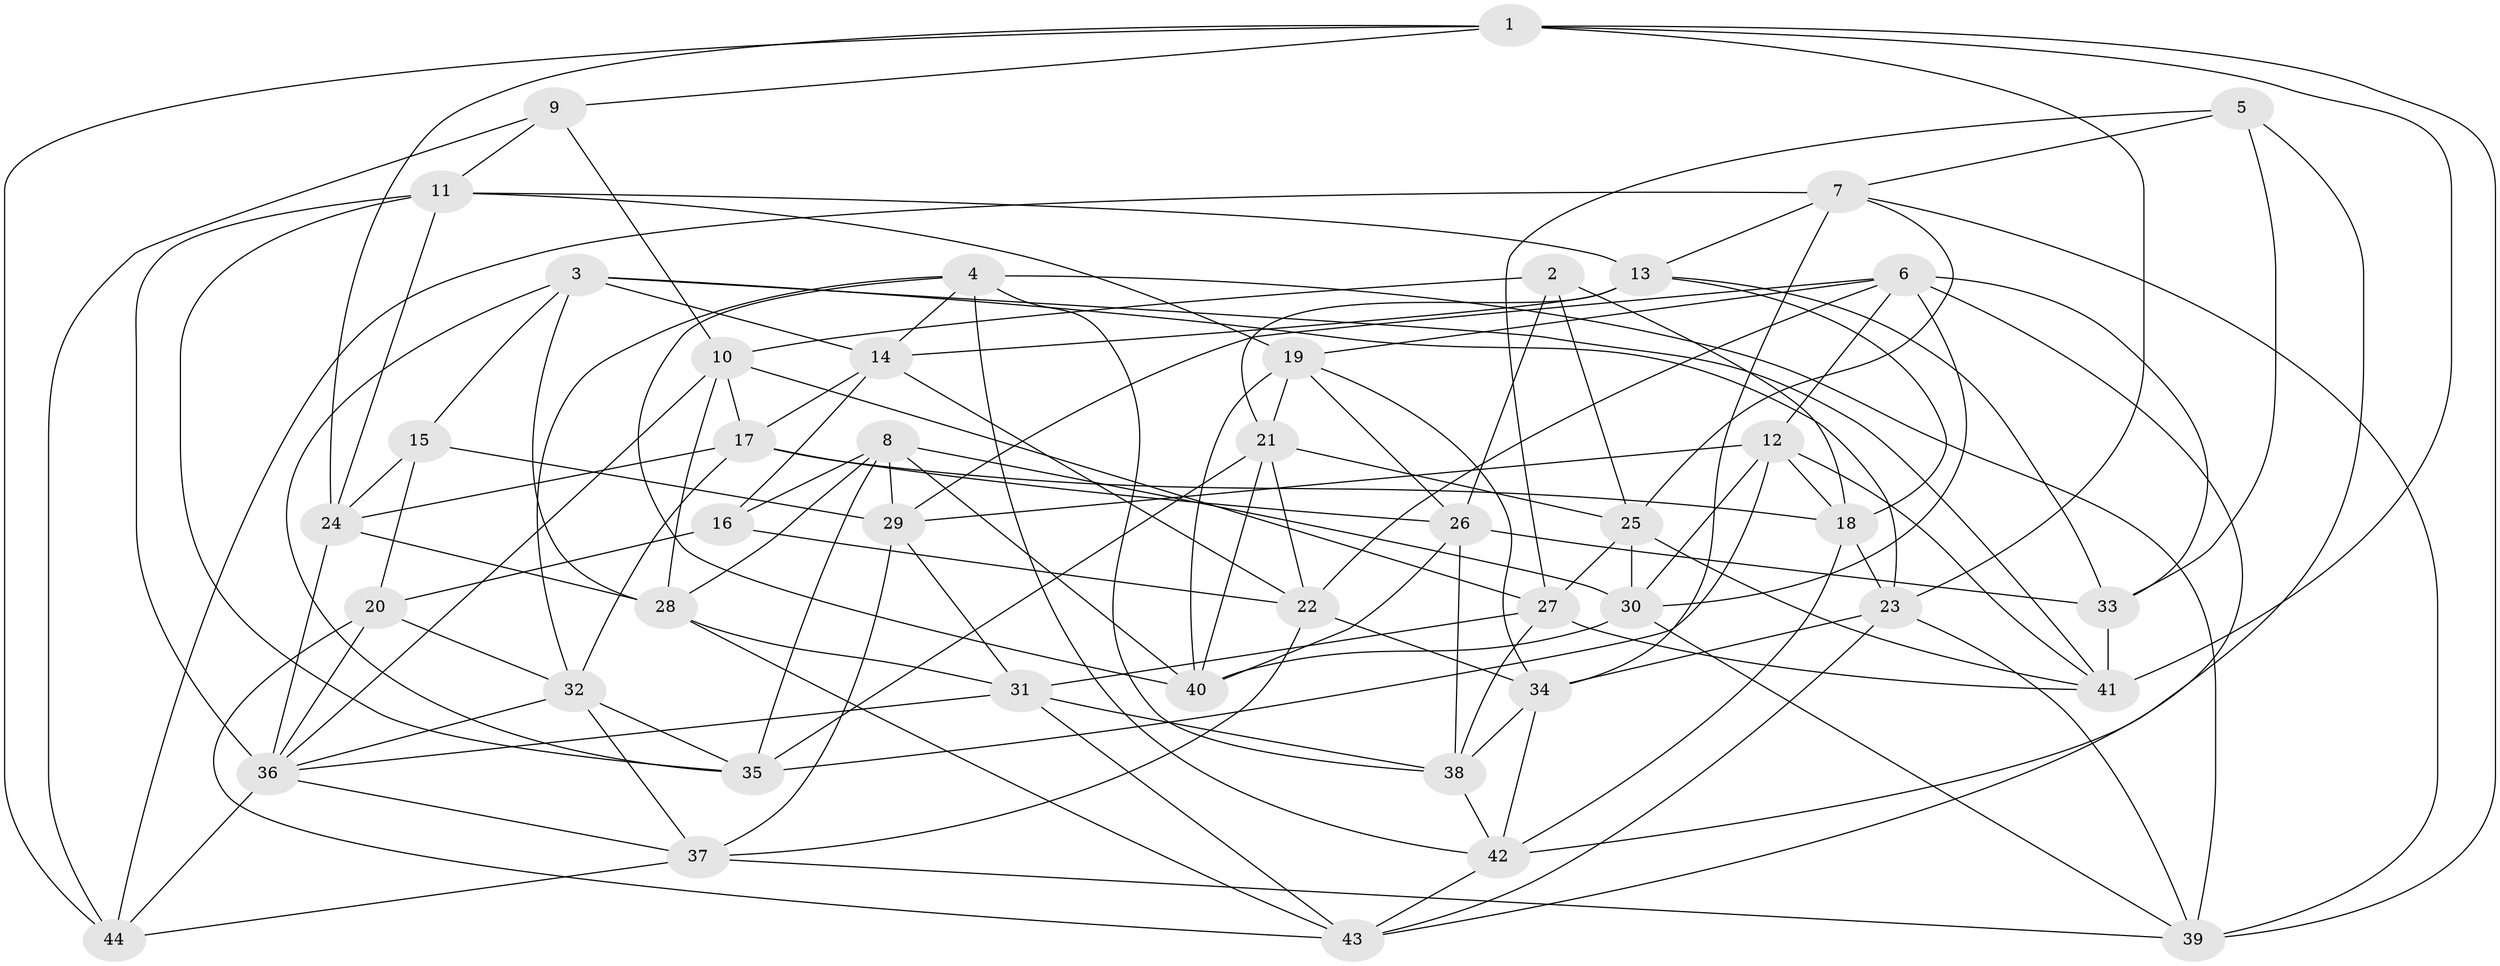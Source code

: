 // original degree distribution, {4: 1.0}
// Generated by graph-tools (version 1.1) at 2025/50/03/09/25 03:50:57]
// undirected, 44 vertices, 127 edges
graph export_dot {
graph [start="1"]
  node [color=gray90,style=filled];
  1;
  2;
  3;
  4;
  5;
  6;
  7;
  8;
  9;
  10;
  11;
  12;
  13;
  14;
  15;
  16;
  17;
  18;
  19;
  20;
  21;
  22;
  23;
  24;
  25;
  26;
  27;
  28;
  29;
  30;
  31;
  32;
  33;
  34;
  35;
  36;
  37;
  38;
  39;
  40;
  41;
  42;
  43;
  44;
  1 -- 9 [weight=1.0];
  1 -- 23 [weight=1.0];
  1 -- 24 [weight=1.0];
  1 -- 39 [weight=1.0];
  1 -- 41 [weight=1.0];
  1 -- 44 [weight=1.0];
  2 -- 10 [weight=1.0];
  2 -- 18 [weight=1.0];
  2 -- 25 [weight=1.0];
  2 -- 26 [weight=1.0];
  3 -- 14 [weight=1.0];
  3 -- 15 [weight=1.0];
  3 -- 23 [weight=1.0];
  3 -- 28 [weight=1.0];
  3 -- 35 [weight=1.0];
  3 -- 41 [weight=1.0];
  4 -- 14 [weight=1.0];
  4 -- 32 [weight=1.0];
  4 -- 38 [weight=1.0];
  4 -- 39 [weight=1.0];
  4 -- 40 [weight=1.0];
  4 -- 42 [weight=1.0];
  5 -- 7 [weight=1.0];
  5 -- 27 [weight=1.0];
  5 -- 33 [weight=1.0];
  5 -- 42 [weight=1.0];
  6 -- 12 [weight=1.0];
  6 -- 19 [weight=1.0];
  6 -- 22 [weight=1.0];
  6 -- 29 [weight=1.0];
  6 -- 30 [weight=1.0];
  6 -- 33 [weight=2.0];
  6 -- 43 [weight=1.0];
  7 -- 13 [weight=1.0];
  7 -- 25 [weight=1.0];
  7 -- 34 [weight=1.0];
  7 -- 39 [weight=1.0];
  7 -- 44 [weight=1.0];
  8 -- 16 [weight=1.0];
  8 -- 28 [weight=1.0];
  8 -- 29 [weight=1.0];
  8 -- 30 [weight=1.0];
  8 -- 35 [weight=1.0];
  8 -- 40 [weight=1.0];
  9 -- 10 [weight=1.0];
  9 -- 11 [weight=1.0];
  9 -- 44 [weight=1.0];
  10 -- 17 [weight=1.0];
  10 -- 27 [weight=1.0];
  10 -- 28 [weight=1.0];
  10 -- 36 [weight=1.0];
  11 -- 13 [weight=1.0];
  11 -- 19 [weight=1.0];
  11 -- 24 [weight=1.0];
  11 -- 35 [weight=1.0];
  11 -- 36 [weight=1.0];
  12 -- 18 [weight=1.0];
  12 -- 29 [weight=1.0];
  12 -- 30 [weight=1.0];
  12 -- 35 [weight=1.0];
  12 -- 41 [weight=1.0];
  13 -- 14 [weight=1.0];
  13 -- 18 [weight=1.0];
  13 -- 21 [weight=1.0];
  13 -- 33 [weight=1.0];
  14 -- 16 [weight=1.0];
  14 -- 17 [weight=1.0];
  14 -- 22 [weight=1.0];
  15 -- 20 [weight=1.0];
  15 -- 24 [weight=1.0];
  15 -- 29 [weight=1.0];
  16 -- 20 [weight=1.0];
  16 -- 22 [weight=1.0];
  17 -- 18 [weight=1.0];
  17 -- 24 [weight=1.0];
  17 -- 26 [weight=1.0];
  17 -- 32 [weight=1.0];
  18 -- 23 [weight=1.0];
  18 -- 42 [weight=1.0];
  19 -- 21 [weight=1.0];
  19 -- 26 [weight=1.0];
  19 -- 34 [weight=1.0];
  19 -- 40 [weight=1.0];
  20 -- 32 [weight=1.0];
  20 -- 36 [weight=2.0];
  20 -- 43 [weight=1.0];
  21 -- 22 [weight=1.0];
  21 -- 25 [weight=1.0];
  21 -- 35 [weight=1.0];
  21 -- 40 [weight=1.0];
  22 -- 34 [weight=1.0];
  22 -- 37 [weight=1.0];
  23 -- 34 [weight=1.0];
  23 -- 39 [weight=1.0];
  23 -- 43 [weight=1.0];
  24 -- 28 [weight=1.0];
  24 -- 36 [weight=1.0];
  25 -- 27 [weight=1.0];
  25 -- 30 [weight=1.0];
  25 -- 41 [weight=1.0];
  26 -- 33 [weight=1.0];
  26 -- 38 [weight=1.0];
  26 -- 40 [weight=1.0];
  27 -- 31 [weight=1.0];
  27 -- 38 [weight=1.0];
  27 -- 41 [weight=1.0];
  28 -- 31 [weight=1.0];
  28 -- 43 [weight=1.0];
  29 -- 31 [weight=1.0];
  29 -- 37 [weight=1.0];
  30 -- 39 [weight=1.0];
  30 -- 40 [weight=1.0];
  31 -- 36 [weight=1.0];
  31 -- 38 [weight=1.0];
  31 -- 43 [weight=1.0];
  32 -- 35 [weight=1.0];
  32 -- 36 [weight=1.0];
  32 -- 37 [weight=1.0];
  33 -- 41 [weight=1.0];
  34 -- 38 [weight=1.0];
  34 -- 42 [weight=1.0];
  36 -- 37 [weight=1.0];
  36 -- 44 [weight=2.0];
  37 -- 39 [weight=1.0];
  37 -- 44 [weight=1.0];
  38 -- 42 [weight=1.0];
  42 -- 43 [weight=1.0];
}
